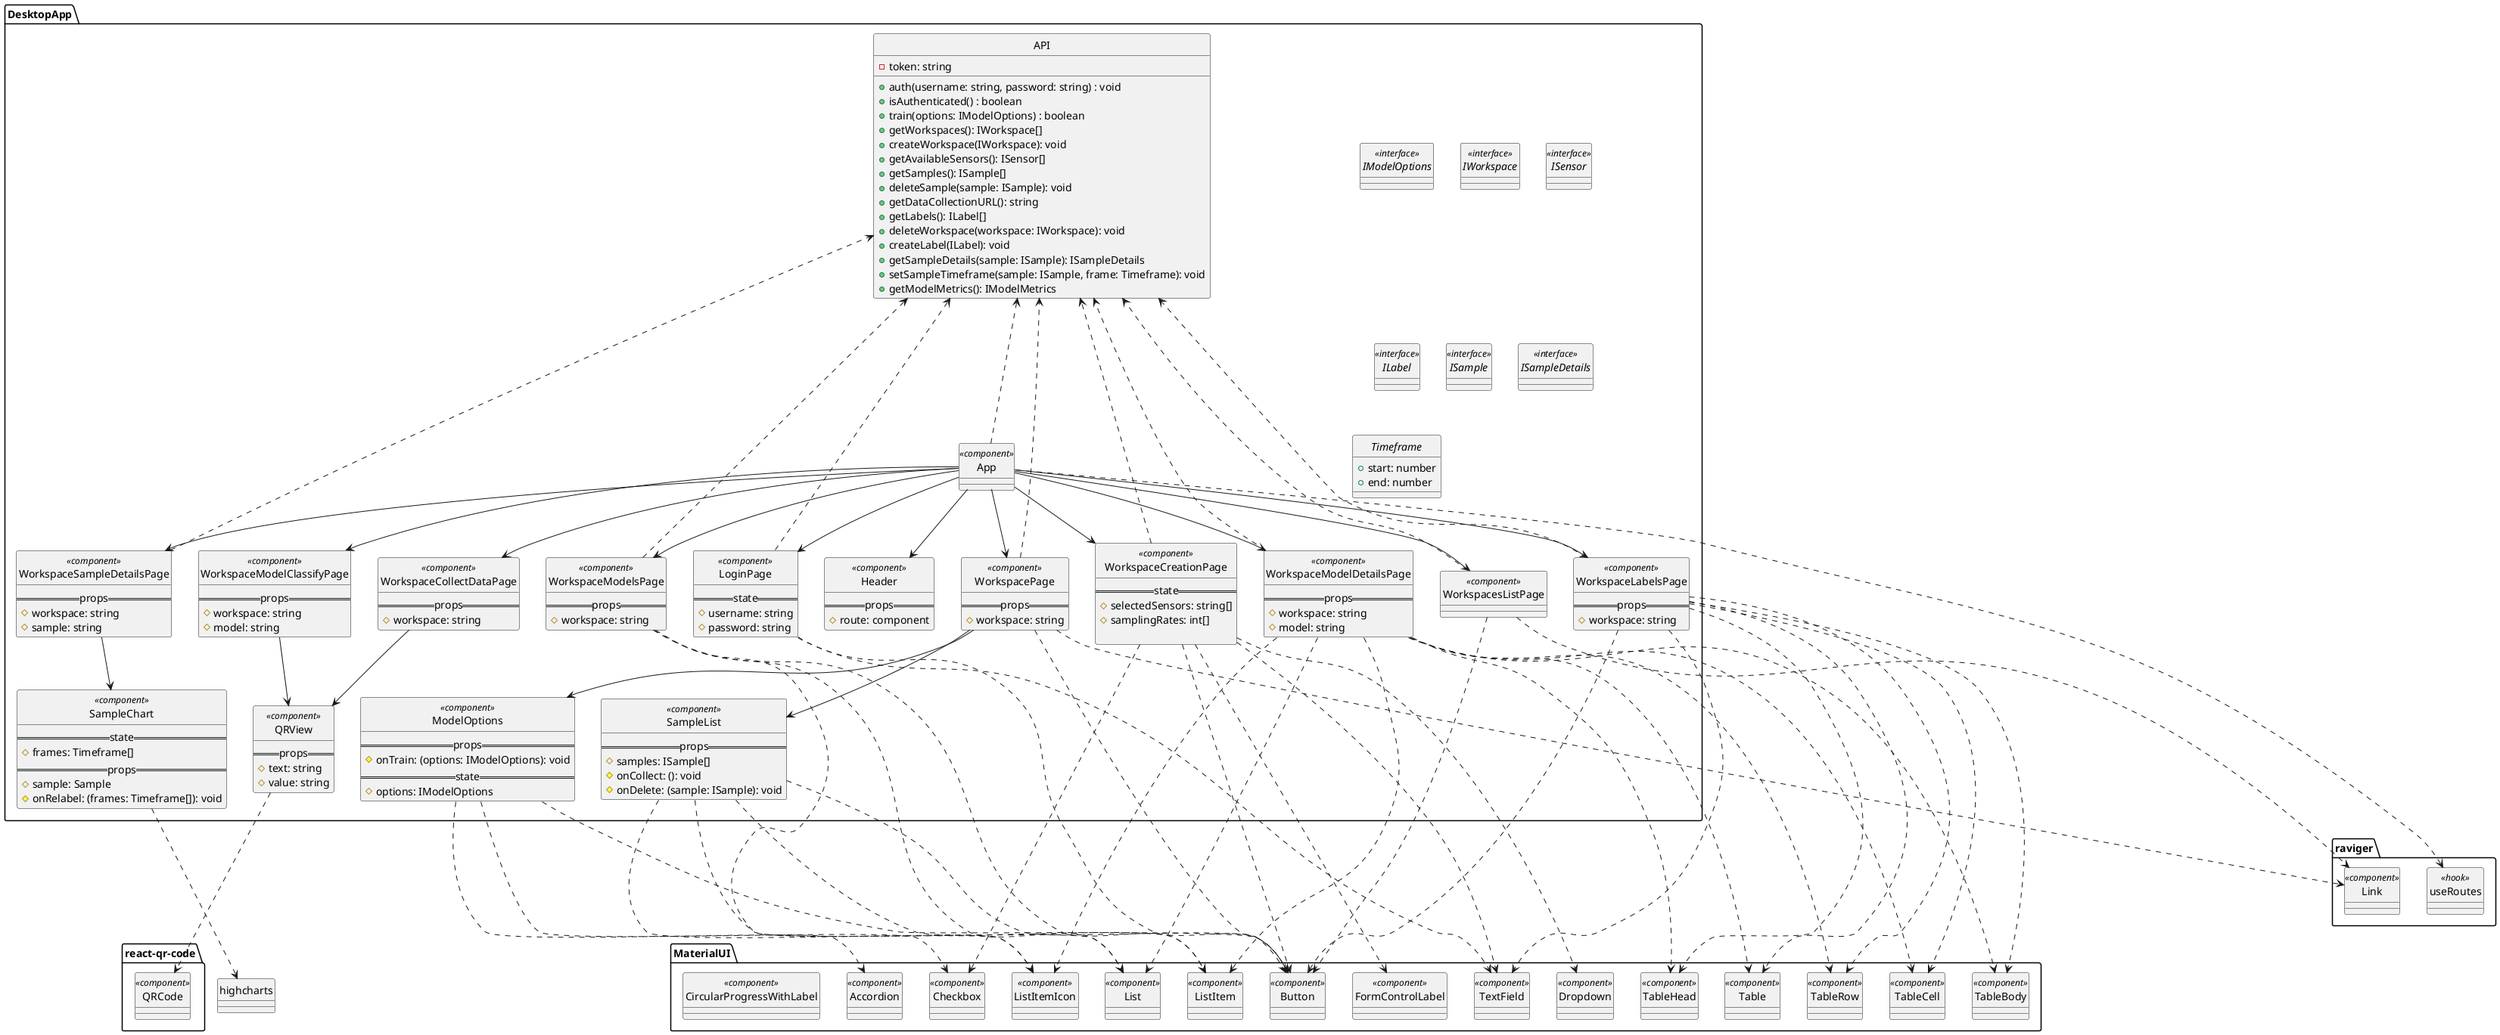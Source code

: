 @startuml DesktopApp
' skinparam monochrome true
hide circle

class "highcharts"
class "react-qr-code.QRCode" << component >>
class "raviger.useRoutes" << hook >>
class "raviger.Link" << component >>
class "MaterialUI.TextField" << component >>
class "MaterialUI.Button" << component >>
class "MaterialUI.Checkbox" << component >>
class "MaterialUI.Dropdown" << component >>
class "MaterialUI.FormControlLabel" << component >>
class "MaterialUI.Accordion" << component >>
class "MaterialUI.List" << component >>
class "MaterialUI.ListItem" << component >>
class "MaterialUI.ListItemIcon" << component >>
class "MaterialUI.Table" << component >>
class "MaterialUI.TableHead" << component >>
class "MaterialUI.TableRow" << component >>
class "MaterialUI.TableCell" << component >>
class "MaterialUI.TableBody" << component >>
class "MaterialUI.CircularProgressWithLabel" << component >>

package DesktopApp {
    interface IModelOptions << interface >>
    interface IWorkspace << interface >>
    interface ISensor << interface >>
    interface ILabel << interface >>
    interface ISample << interface >>
    interface ISampleDetails << interface >>

    class API {
        -token: string
        +auth(username: string, password: string) : void
        +isAuthenticated() : boolean
        +train(options: IModelOptions) : boolean
        +getWorkspaces(): IWorkspace[]
        +createWorkspace(IWorkspace): void
        +getAvailableSensors(): ISensor[]
        +getSamples(): ISample[]
        +deleteSample(sample: ISample): void
        +getDataCollectionURL(): string
        +getLabels(): ILabel[]
        +deleteWorkspace(workspace: IWorkspace): void
        +createLabel(ILabel): void
        +getSampleDetails(sample: ISample): ISampleDetails
        +setSampleTimeframe(sample: ISample, frame: Timeframe): void
        +getModelMetrics(): IModelMetrics
    }

    API <... App
    "raviger.useRoutes" <... App
    class App << component >>
    App --> Header
    class Header << component >> {
        ==props==
        # route: component
    }

    App --> LoginPage
    class LoginPage << component >> {
        ==state==
        # username: string
        # password: string
    }
    LoginPage ...> "MaterialUI.TextField"
    LoginPage ...> "MaterialUI.Button"
    LoginPage ...> API

    App --> WorkspacesListPage
    class WorkspacesListPage << component >>
    WorkspacesListPage ...> "MaterialUI.Button"
    WorkspacesListPage ...> "raviger.Link"
    WorkspacesListPage ...> API

    App --> WorkspaceCreationPage
    class WorkspaceCreationPage << component >> {
        ==state==
        # selectedSensors: string[]
        # samplingRates: int[]

    }
    WorkspaceCreationPage ...> "MaterialUI.Button"
    WorkspaceCreationPage ...> "MaterialUI.Checkbox"
    WorkspaceCreationPage ...> "MaterialUI.FormControlLabel"
    WorkspaceCreationPage ...> "MaterialUI.TextField"
    WorkspaceCreationPage ...> "MaterialUI.Dropdown"
    WorkspaceCreationPage ...> API

    App --> WorkspacePage
    class WorkspacePage << component >> {
        ==props==
        # workspace: string
    }
    WorkspacePage ...> "raviger.Link"
    WorkspacePage ...> "MaterialUI.Button"
    WorkspacePage ...> API

    WorkspacePage --> SampleList
    class SampleList << component >> {
        ==props==
        # samples: ISample[]
        # onCollect: (): void
        # onDelete: (sample: ISample): void
    }
    SampleList ...> "MaterialUI.Button"
    SampleList ...> "MaterialUI.List"
    SampleList ...> "MaterialUI.ListItem"
    SampleList ...> "MaterialUI.ListItemIcon"

    WorkspacePage --> ModelOptions
    class ModelOptions << component >> {
        ==props==
        # onTrain: (options: IModelOptions): void 
        ==state==
        # options: IModelOptions
    }
    ModelOptions ...> "MaterialUI.Accordion"
    ModelOptions ...> "MaterialUI.Button"
    ModelOptions ...> "MaterialUI.Checkbox"

    App --> WorkspaceLabelsPage
    class WorkspaceLabelsPage << component >> {
        ==props==
        # workspace: string
    }
    WorkspaceLabelsPage ...> API
    WorkspaceLabelsPage ...> "MaterialUI.Button"
    WorkspaceLabelsPage ...> "MaterialUI.TextField"
    WorkspaceLabelsPage ...> "MaterialUI.Table"
    WorkspaceLabelsPage ...> "MaterialUI.TableBody"
    WorkspaceLabelsPage ...> "MaterialUI.TableHead"
    WorkspaceLabelsPage ...> "MaterialUI.TableRow"
    WorkspaceLabelsPage ...> "MaterialUI.TableCell"

    App --> WorkspaceCollectDataPage
    class WorkspaceCollectDataPage << component >> {
        ==props==
        # workspace: string
    }

    WorkspaceCollectDataPage --> QRView
    class QRView << component >> {
        ==props==
        # text: string
        # value: string
    }
    QRView ...> "react-qr-code.QRCode"

    App --> WorkspaceSampleDetailsPage
    class WorkspaceSampleDetailsPage << component >> {
        ==props==
        # workspace: string
        # sample: string
    }
    WorkspaceSampleDetailsPage ...> API
    
    interface Timeframe {
        + start: number
        + end: number
    }

    WorkspaceSampleDetailsPage --> SampleChart
    class SampleChart << component >> {
        ==state==
        # frames: Timeframe[]
        ==props==
        # sample: Sample
        # onRelabel: (frames: Timeframe[]): void
    }
    SampleChart ...> "highcharts"

    App --> WorkspaceModelsPage
    class WorkspaceModelsPage << component >> {
        ==props==
        # workspace: string
    }
    WorkspaceModelsPage ...> API
    WorkspaceModelsPage ...> "MaterialUI.List"
    WorkspaceModelsPage ...> "MaterialUI.ListItem"
    WorkspaceModelsPage ...> "MaterialUI.ListItemIcon"

    App --> WorkspaceModelDetailsPage
    class WorkspaceModelDetailsPage << component >> {
        ==props==
        # workspace: string
        # model: string
    }
    WorkspaceModelDetailsPage ...> API
    WorkspaceModelDetailsPage ...> "MaterialUI.List"
    WorkspaceModelDetailsPage ...> "MaterialUI.ListItem"
    WorkspaceModelDetailsPage ...> "MaterialUI.ListItemIcon"
    WorkspaceModelDetailsPage ...> "MaterialUI.Table"
    WorkspaceModelDetailsPage ...> "MaterialUI.TableBody"
    WorkspaceModelDetailsPage ...> "MaterialUI.TableHead"
    WorkspaceModelDetailsPage ...> "MaterialUI.TableRow"
    WorkspaceModelDetailsPage ...> "MaterialUI.TableCell"

    App --> WorkspaceModelClassifyPage
    class WorkspaceModelClassifyPage << component >> {
        ==props==
        # workspace: string
        # model: string
    }
    WorkspaceModelClassifyPage --> QRView

}